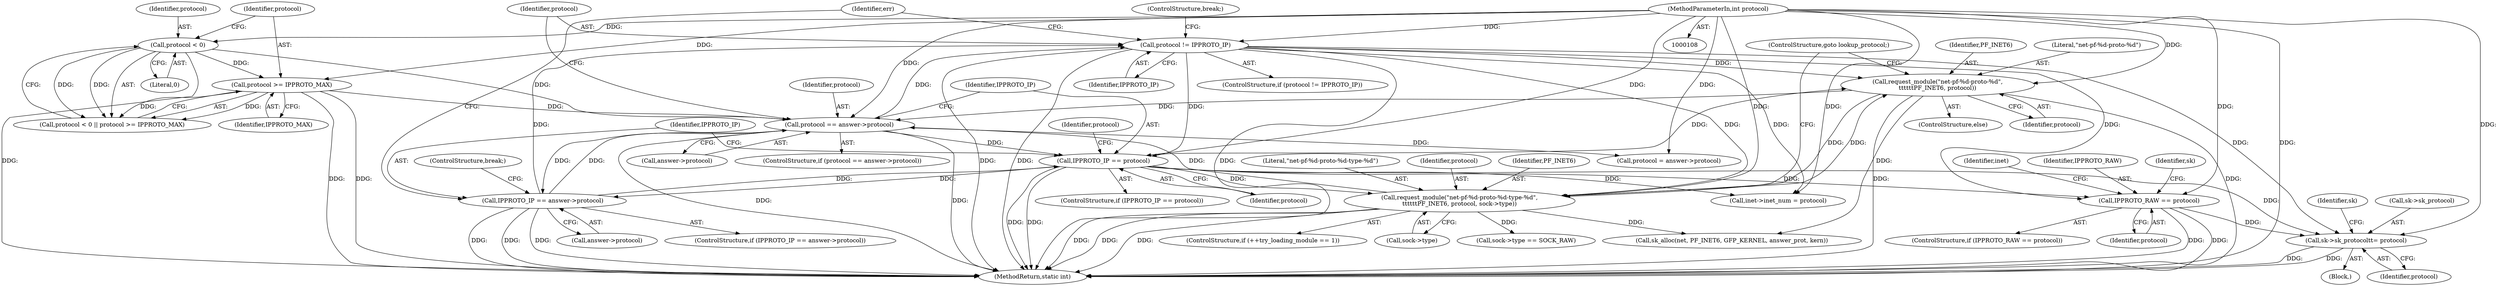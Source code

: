 digraph "0_linux_79462ad02e861803b3840cc782248c7359451cd9_2@pointer" {
"1000330" [label="(Call,sk->sk_protocol\t\t= protocol)"];
"1000154" [label="(Call,protocol != IPPROTO_IP)"];
"1000147" [label="(Call,protocol == answer->protocol)"];
"1000204" [label="(Call,request_module(\"net-pf-%d-proto-%d\",\n\t\t\t\t\t\tPF_INET6, protocol))"];
"1000196" [label="(Call,request_module(\"net-pf-%d-proto-%d-type-%d\",\n\t\t\t\t\t\tPF_INET6, protocol, sock->type))"];
"1000161" [label="(Call,IPPROTO_IP == protocol)"];
"1000172" [label="(Call,IPPROTO_IP == answer->protocol)"];
"1000111" [label="(MethodParameterIn,int protocol)"];
"1000127" [label="(Call,protocol < 0)"];
"1000130" [label="(Call,protocol >= IPPROTO_MAX)"];
"1000312" [label="(Call,IPPROTO_RAW == protocol)"];
"1000337" [label="(Identifier,sk)"];
"1000334" [label="(Identifier,protocol)"];
"1000157" [label="(ControlStructure,break;)"];
"1000154" [label="(Call,protocol != IPPROTO_IP)"];
"1000162" [label="(Identifier,IPPROTO_IP)"];
"1000200" [label="(Call,sock->type)"];
"1000314" [label="(Identifier,protocol)"];
"1000330" [label="(Call,sk->sk_protocol\t\t= protocol)"];
"1000153" [label="(ControlStructure,if (protocol != IPPROTO_IP))"];
"1000156" [label="(Identifier,IPPROTO_IP)"];
"1000163" [label="(Identifier,protocol)"];
"1000155" [label="(Identifier,protocol)"];
"1000173" [label="(Identifier,IPPROTO_IP)"];
"1000261" [label="(Call,sk_alloc(net, PF_INET6, GFP_KERNEL, answer_prot, kern))"];
"1000203" [label="(ControlStructure,else)"];
"1000161" [label="(Call,IPPROTO_IP == protocol)"];
"1000312" [label="(Call,IPPROTO_RAW == protocol)"];
"1000129" [label="(Literal,0)"];
"1000177" [label="(ControlStructure,break;)"];
"1000113" [label="(Block,)"];
"1000317" [label="(Identifier,inet)"];
"1000206" [label="(Identifier,PF_INET6)"];
"1000147" [label="(Call,protocol == answer->protocol)"];
"1000111" [label="(MethodParameterIn,int protocol)"];
"1000160" [label="(ControlStructure,if (IPPROTO_IP == protocol))"];
"1000174" [label="(Call,answer->protocol)"];
"1000311" [label="(ControlStructure,if (IPPROTO_RAW == protocol))"];
"1000331" [label="(Call,sk->sk_protocol)"];
"1000165" [label="(Call,protocol = answer->protocol)"];
"1000131" [label="(Identifier,protocol)"];
"1000198" [label="(Identifier,PF_INET6)"];
"1000197" [label="(Literal,\"net-pf-%d-proto-%d-type-%d\")"];
"1000313" [label="(Identifier,IPPROTO_RAW)"];
"1000149" [label="(Call,answer->protocol)"];
"1000128" [label="(Identifier,protocol)"];
"1000207" [label="(Identifier,protocol)"];
"1000126" [label="(Call,protocol < 0 || protocol >= IPPROTO_MAX)"];
"1000196" [label="(Call,request_module(\"net-pf-%d-proto-%d-type-%d\",\n\t\t\t\t\t\tPF_INET6, protocol, sock->type))"];
"1000199" [label="(Identifier,protocol)"];
"1000132" [label="(Identifier,IPPROTO_MAX)"];
"1000306" [label="(Call,inet->inet_num = protocol)"];
"1000204" [label="(Call,request_module(\"net-pf-%d-proto-%d\",\n\t\t\t\t\t\tPF_INET6, protocol))"];
"1000127" [label="(Call,protocol < 0)"];
"1000217" [label="(Call,sock->type == SOCK_RAW)"];
"1000148" [label="(Identifier,protocol)"];
"1000191" [label="(ControlStructure,if (++try_loading_module == 1))"];
"1000322" [label="(Identifier,sk)"];
"1000146" [label="(ControlStructure,if (protocol == answer->protocol))"];
"1000171" [label="(ControlStructure,if (IPPROTO_IP == answer->protocol))"];
"1000130" [label="(Call,protocol >= IPPROTO_MAX)"];
"1000166" [label="(Identifier,protocol)"];
"1000208" [label="(ControlStructure,goto lookup_protocol;)"];
"1000179" [label="(Identifier,err)"];
"1000205" [label="(Literal,\"net-pf-%d-proto-%d\")"];
"1000172" [label="(Call,IPPROTO_IP == answer->protocol)"];
"1000480" [label="(MethodReturn,static int)"];
"1000330" -> "1000113"  [label="AST: "];
"1000330" -> "1000334"  [label="CFG: "];
"1000331" -> "1000330"  [label="AST: "];
"1000334" -> "1000330"  [label="AST: "];
"1000337" -> "1000330"  [label="CFG: "];
"1000330" -> "1000480"  [label="DDG: "];
"1000330" -> "1000480"  [label="DDG: "];
"1000154" -> "1000330"  [label="DDG: "];
"1000161" -> "1000330"  [label="DDG: "];
"1000312" -> "1000330"  [label="DDG: "];
"1000111" -> "1000330"  [label="DDG: "];
"1000154" -> "1000153"  [label="AST: "];
"1000154" -> "1000156"  [label="CFG: "];
"1000155" -> "1000154"  [label="AST: "];
"1000156" -> "1000154"  [label="AST: "];
"1000157" -> "1000154"  [label="CFG: "];
"1000179" -> "1000154"  [label="CFG: "];
"1000154" -> "1000480"  [label="DDG: "];
"1000154" -> "1000480"  [label="DDG: "];
"1000154" -> "1000480"  [label="DDG: "];
"1000147" -> "1000154"  [label="DDG: "];
"1000111" -> "1000154"  [label="DDG: "];
"1000172" -> "1000154"  [label="DDG: "];
"1000154" -> "1000161"  [label="DDG: "];
"1000154" -> "1000196"  [label="DDG: "];
"1000154" -> "1000204"  [label="DDG: "];
"1000154" -> "1000306"  [label="DDG: "];
"1000154" -> "1000312"  [label="DDG: "];
"1000147" -> "1000146"  [label="AST: "];
"1000147" -> "1000149"  [label="CFG: "];
"1000148" -> "1000147"  [label="AST: "];
"1000149" -> "1000147"  [label="AST: "];
"1000155" -> "1000147"  [label="CFG: "];
"1000162" -> "1000147"  [label="CFG: "];
"1000147" -> "1000480"  [label="DDG: "];
"1000147" -> "1000480"  [label="DDG: "];
"1000204" -> "1000147"  [label="DDG: "];
"1000196" -> "1000147"  [label="DDG: "];
"1000127" -> "1000147"  [label="DDG: "];
"1000130" -> "1000147"  [label="DDG: "];
"1000111" -> "1000147"  [label="DDG: "];
"1000172" -> "1000147"  [label="DDG: "];
"1000147" -> "1000161"  [label="DDG: "];
"1000147" -> "1000165"  [label="DDG: "];
"1000147" -> "1000172"  [label="DDG: "];
"1000204" -> "1000203"  [label="AST: "];
"1000204" -> "1000207"  [label="CFG: "];
"1000205" -> "1000204"  [label="AST: "];
"1000206" -> "1000204"  [label="AST: "];
"1000207" -> "1000204"  [label="AST: "];
"1000208" -> "1000204"  [label="CFG: "];
"1000204" -> "1000480"  [label="DDG: "];
"1000204" -> "1000480"  [label="DDG: "];
"1000204" -> "1000196"  [label="DDG: "];
"1000196" -> "1000204"  [label="DDG: "];
"1000161" -> "1000204"  [label="DDG: "];
"1000111" -> "1000204"  [label="DDG: "];
"1000204" -> "1000261"  [label="DDG: "];
"1000196" -> "1000191"  [label="AST: "];
"1000196" -> "1000200"  [label="CFG: "];
"1000197" -> "1000196"  [label="AST: "];
"1000198" -> "1000196"  [label="AST: "];
"1000199" -> "1000196"  [label="AST: "];
"1000200" -> "1000196"  [label="AST: "];
"1000208" -> "1000196"  [label="CFG: "];
"1000196" -> "1000480"  [label="DDG: "];
"1000196" -> "1000480"  [label="DDG: "];
"1000196" -> "1000480"  [label="DDG: "];
"1000161" -> "1000196"  [label="DDG: "];
"1000111" -> "1000196"  [label="DDG: "];
"1000196" -> "1000217"  [label="DDG: "];
"1000196" -> "1000261"  [label="DDG: "];
"1000161" -> "1000160"  [label="AST: "];
"1000161" -> "1000163"  [label="CFG: "];
"1000162" -> "1000161"  [label="AST: "];
"1000163" -> "1000161"  [label="AST: "];
"1000166" -> "1000161"  [label="CFG: "];
"1000173" -> "1000161"  [label="CFG: "];
"1000161" -> "1000480"  [label="DDG: "];
"1000161" -> "1000480"  [label="DDG: "];
"1000172" -> "1000161"  [label="DDG: "];
"1000111" -> "1000161"  [label="DDG: "];
"1000161" -> "1000172"  [label="DDG: "];
"1000161" -> "1000306"  [label="DDG: "];
"1000161" -> "1000312"  [label="DDG: "];
"1000172" -> "1000171"  [label="AST: "];
"1000172" -> "1000174"  [label="CFG: "];
"1000173" -> "1000172"  [label="AST: "];
"1000174" -> "1000172"  [label="AST: "];
"1000177" -> "1000172"  [label="CFG: "];
"1000179" -> "1000172"  [label="CFG: "];
"1000172" -> "1000480"  [label="DDG: "];
"1000172" -> "1000480"  [label="DDG: "];
"1000172" -> "1000480"  [label="DDG: "];
"1000111" -> "1000108"  [label="AST: "];
"1000111" -> "1000480"  [label="DDG: "];
"1000111" -> "1000127"  [label="DDG: "];
"1000111" -> "1000130"  [label="DDG: "];
"1000111" -> "1000165"  [label="DDG: "];
"1000111" -> "1000306"  [label="DDG: "];
"1000111" -> "1000312"  [label="DDG: "];
"1000127" -> "1000126"  [label="AST: "];
"1000127" -> "1000129"  [label="CFG: "];
"1000128" -> "1000127"  [label="AST: "];
"1000129" -> "1000127"  [label="AST: "];
"1000131" -> "1000127"  [label="CFG: "];
"1000126" -> "1000127"  [label="CFG: "];
"1000127" -> "1000480"  [label="DDG: "];
"1000127" -> "1000126"  [label="DDG: "];
"1000127" -> "1000126"  [label="DDG: "];
"1000127" -> "1000130"  [label="DDG: "];
"1000130" -> "1000126"  [label="AST: "];
"1000130" -> "1000132"  [label="CFG: "];
"1000131" -> "1000130"  [label="AST: "];
"1000132" -> "1000130"  [label="AST: "];
"1000126" -> "1000130"  [label="CFG: "];
"1000130" -> "1000480"  [label="DDG: "];
"1000130" -> "1000480"  [label="DDG: "];
"1000130" -> "1000126"  [label="DDG: "];
"1000130" -> "1000126"  [label="DDG: "];
"1000312" -> "1000311"  [label="AST: "];
"1000312" -> "1000314"  [label="CFG: "];
"1000313" -> "1000312"  [label="AST: "];
"1000314" -> "1000312"  [label="AST: "];
"1000317" -> "1000312"  [label="CFG: "];
"1000322" -> "1000312"  [label="CFG: "];
"1000312" -> "1000480"  [label="DDG: "];
"1000312" -> "1000480"  [label="DDG: "];
}
